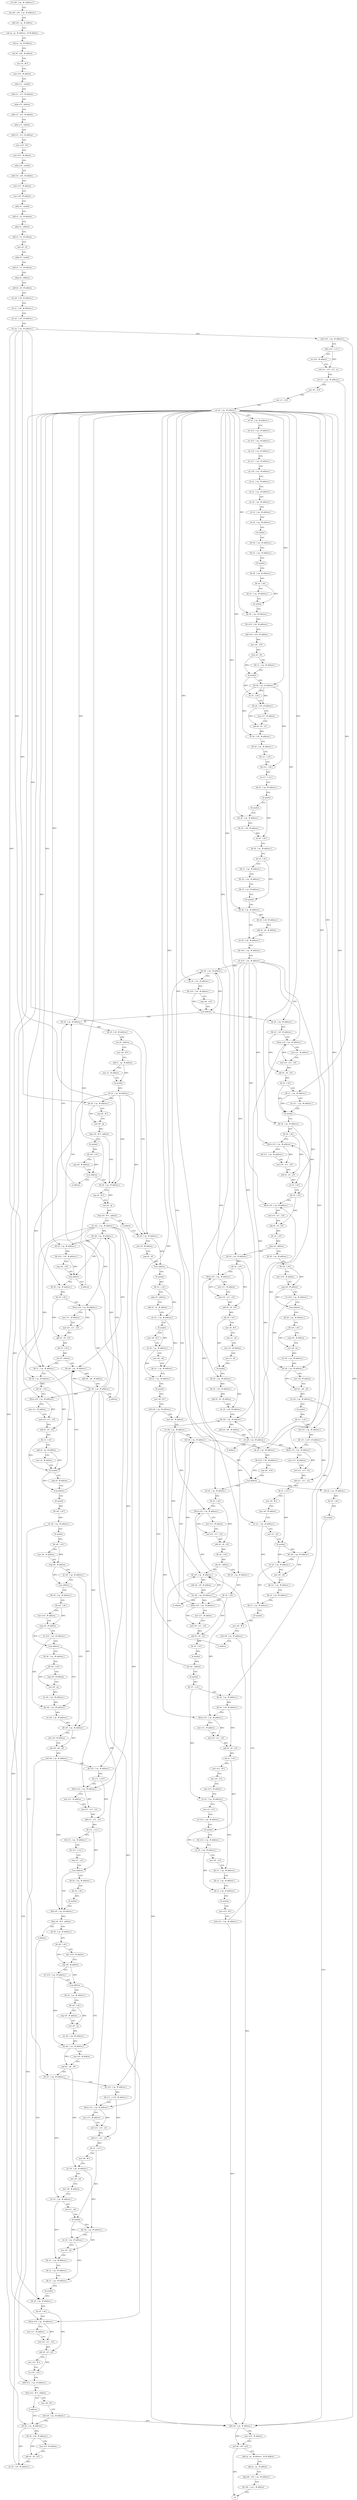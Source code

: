 digraph "func" {
"4201732" [label = "str x28 , [ sp , #- address ]!" ]
"4201736" [label = "stp x29 , x30 , [ sp , # address ]" ]
"4201740" [label = "add x29 , sp , # address" ]
"4201744" [label = "sub sp , sp , # address , lsl # address" ]
"4201748" [label = "sub sp , sp , # address" ]
"4201752" [label = "sub x8 , x29 , # address" ]
"4201756" [label = "mov x9 , # 0" ]
"4201760" [label = "mov w10 , # address" ]
"4201764" [label = "adrp x11 , symbol" ]
"4201768" [label = "add x11 , x11 , # address" ]
"4201772" [label = "adrp x12 , address" ]
"4201776" [label = "add x12 , x12 , # address" ]
"4201780" [label = "adrp x13 , address" ]
"4201784" [label = "add x13 , x13 , # address" ]
"4201788" [label = "mov w14 , # 0" ]
"4201792" [label = "mov w15 , # address" ]
"4201796" [label = "adrp x16 , symbol" ]
"4201800" [label = "add x16 , x16 , # address" ]
"4201804" [label = "mov w17 , # address" ]
"4201808" [label = "mov x18 , # address" ]
"4201812" [label = "adrp x2 , symbol" ]
"4201816" [label = "add x2 , x2 , # address" ]
"4201820" [label = "adrp x3 , address" ]
"4201824" [label = "add x3 , x3 , # address" ]
"4201828" [label = "mov x4 , x9" ]
"4201832" [label = "adrp x5 , symbol" ]
"4201836" [label = "add x5 , x5 , # address" ]
"4201840" [label = "adrp x6 , address" ]
"4201844" [label = "add x6 , x6 , # address" ]
"4201848" [label = "str w0 , [ x8 , # address ]" ]
"4201852" [label = "str x1 , [ x8 , # address ]" ]
"4201856" [label = "str xzr , [ x8 , # address ]" ]
"4201860" [label = "str xzr , [ sp , # address ]" ]
"4201864" [label = "strb w10 , [ sp , # address ]" ]
"4201868" [label = "ldrb w10 , [ x11 ]" ]
"4201872" [label = "tst w10 , # address" ]
"4201876" [label = "csel x11 , x12 , x13 , ne" ]
"4201880" [label = "str x11 , [ sp , # address ]" ]
"4201884" [label = "mov w0 , w14" ]
"4201888" [label = "mov w1 , w14" ]
"4201892" [label = "str x8 , [ sp , # address ]" ]
"4201896" [label = "str x9 , [ sp , # address ]" ]
"4201900" [label = "str w14 , [ sp , # address ]" ]
"4201904" [label = "str w15 , [ sp , # address ]" ]
"4201908" [label = "str x16 , [ sp , # address ]" ]
"4201912" [label = "str w17 , [ sp , # address ]" ]
"4201916" [label = "str x18 , [ sp , # address ]" ]
"4201920" [label = "str x2 , [ sp , # address ]" ]
"4201924" [label = "str x3 , [ sp , # address ]" ]
"4201928" [label = "str x4 , [ sp , # address ]" ]
"4201932" [label = "str x5 , [ sp , # address ]" ]
"4201936" [label = "str x6 , [ sp , # address ]" ]
"4201940" [label = "bl symbol" ]
"4201944" [label = "ldr w0 , [ sp , # address ]" ]
"4201948" [label = "ldr w1 , [ sp , # address ]" ]
"4201952" [label = "bl symbol" ]
"4201956" [label = "ldr x8 , [ sp , # address ]" ]
"4201960" [label = "ldr x0 , [ x8 ]" ]
"4201964" [label = "ldr w1 , [ sp , # address ]" ]
"4201968" [label = "bl symbol" ]
"4201972" [label = "ldr x8 , [ sp , # address ]" ]
"4201976" [label = "ldr w10 , [ x8 , # address ]" ]
"4201980" [label = "add w10 , w10 , # address" ]
"4201984" [label = "mov w9 , w10" ]
"4201988" [label = "sxtw x0 , w9" ]
"4201992" [label = "ldr x1 , [ sp , # address ]" ]
"4201996" [label = "bl symbol" ]
"4202000" [label = "ldr x8 , [ sp , # address ]" ]
"4202004" [label = "str x0 , [ x8 ]" ]
"4202008" [label = "ldr x9 , [ x8 , # address ]" ]
"4202012" [label = "mov x11 , # address" ]
"4202016" [label = "add x9 , x9 , x11" ]
"4202020" [label = "str x9 , [ x8 , # address ]" ]
"4202024" [label = "ldr x9 , [ sp , # address ]" ]
"4202028" [label = "ldr x11 , [ x9 ]" ]
"4202032" [label = "ldr x12 , [ x8 ]" ]
"4202036" [label = "str x11 , [ x12 ]" ]
"4202040" [label = "ldr x0 , [ sp , # address ]" ]
"4202044" [label = "bl symbol" ]
"4202048" [label = "bl symbol" ]
"4202052" [label = "ldr x8 , [ sp , # address ]" ]
"4202056" [label = "ldr x9 , [ x8 , # address ]" ]
"4202060" [label = "str x0 , [ x9 ]" ]
"4202064" [label = "ldr x9 , [ sp , # address ]" ]
"4202068" [label = "ldr x0 , [ x9 ]" ]
"4202072" [label = "ldr x1 , [ sp , # address ]" ]
"4202076" [label = "ldr w2 , [ sp , # address ]" ]
"4202080" [label = "ldr x3 , [ sp , # address ]" ]
"4202084" [label = "bl symbol" ]
"4202088" [label = "ldr x8 , [ sp , # address ]" ]
"4202092" [label = "ldr x9 , [ x8 , # address ]" ]
"4202096" [label = "add x9 , x9 , # address" ]
"4202100" [label = "str x9 , [ x8 , # address ]" ]
"4202104" [label = "ldr w10 , [ sp , # address ]" ]
"4202108" [label = "str w10 , [ sp , # address ]" ]
"4202112" [label = "ldr w8 , [ sp , # address ]" ]
"4202460" [label = "ldr x8 , [ sp , # address ]" ]
"4202464" [label = "ldr x9 , [ x8 , # address ]" ]
"4202468" [label = "cbz x9 , address" ]
"4203064" [label = "ldr x8 , [ sp , # address ]" ]
"4202472" [label = "mov w0 , # 0" ]
"4202132" [label = "ldr x8 , [ sp , # address ]" ]
"4202136" [label = "ldr x9 , [ x8 , # address ]" ]
"4202140" [label = "ldrsw x10 , [ sp , # address ]" ]
"4202144" [label = "mov x11 , # address" ]
"4202148" [label = "mul x10 , x11 , x10" ]
"4202152" [label = "add x9 , x9 , x10" ]
"4202156" [label = "ldr x0 , [ x9 ]" ]
"4202160" [label = "ldr x1 , [ sp , # address ]" ]
"4202164" [label = "str x11 , [ sp , # address ]" ]
"4202168" [label = "bl symbol" ]
"4202172" [label = "ldr x8 , [ sp , # address ]" ]
"4202176" [label = "ldr x9 , [ x8 ]" ]
"4202180" [label = "ldrsw x10 , [ sp , # address ]" ]
"4202184" [label = "ldr x11 , [ sp , # address ]" ]
"4202188" [label = "mul x10 , x11 , x10" ]
"4202192" [label = "add x9 , x9 , x10" ]
"4202196" [label = "str x0 , [ x9 ]" ]
"4202200" [label = "ldr x9 , [ x8 ]" ]
"4202204" [label = "ldrsw x10 , [ sp , # address ]" ]
"4202208" [label = "mul x10 , x11 , x10" ]
"4202212" [label = "add x9 , x9 , x10" ]
"4202216" [label = "ldr x9 , [ x9 ]" ]
"4202220" [label = "cbnz x9 , address" ]
"4202380" [label = "ldr x8 , [ sp , # address ]" ]
"4202224" [label = "ldr x8 , [ sp , # address ]" ]
"4203068" [label = "mov x9 , # address" ]
"4203072" [label = "cmp x8 , x9" ]
"4203076" [label = "b.ne address" ]
"4203136" [label = "mov w8 , # address" ]
"4203080" [label = "bl symbol" ]
"4202476" [label = "add x1 , sp , # address" ]
"4202480" [label = "mov x2 , # address" ]
"4202484" [label = "bl symbol" ]
"4202488" [label = "str x0 , [ sp , # address ]" ]
"4202492" [label = "ldr x8 , [ sp , # address ]" ]
"4202496" [label = "cmp x8 , # 0" ]
"4202500" [label = "cset w9 , ge" ]
"4202504" [label = "tbnz w9 , # 0 , address" ]
"4202528" [label = "ldr x8 , [ sp , # address ]" ]
"4202508" [label = "bl symbol" ]
"4202384" [label = "ldr x9 , [ x8 ]" ]
"4202388" [label = "ldrsw x10 , [ sp , # address ]" ]
"4202392" [label = "mov x11 , # address" ]
"4202396" [label = "mul x10 , x11 , x10" ]
"4202400" [label = "add x9 , x9 , x10" ]
"4202404" [label = "ldr x0 , [ x9 ]" ]
"4202408" [label = "mov x9 , # 0" ]
"4202412" [label = "mov x1 , x9" ]
"4202416" [label = "mov w2 , # address" ]
"4202420" [label = "mov x3 , x9" ]
"4202424" [label = "bl symbol" ]
"4202428" [label = "ldr x8 , [ sp , # address ]" ]
"4202432" [label = "ldr x9 , [ x8 , # address ]" ]
"4202436" [label = "add x9 , x9 , # address" ]
"4202440" [label = "str x9 , [ x8 , # address ]" ]
"4202444" [label = "ldr w8 , [ sp , # address ]" ]
"4202228" [label = "ldr w9 , [ x8 ]" ]
"4202232" [label = "mov w10 , # address" ]
"4202236" [label = "cmp w9 , # address" ]
"4202240" [label = "str w10 , [ sp , # address ]" ]
"4202244" [label = "b.eq address" ]
"4202268" [label = "ldr w8 , [ sp , # address ]" ]
"4202248" [label = "ldr x8 , [ sp , # address ]" ]
"4203140" [label = "str w8 , [ sp , # address ]" ]
"4203144" [label = "ldr w8 , [ sp , # address ]" ]
"4203084" [label = "ldr w1 , [ x0 ]" ]
"4203088" [label = "adrp x0 , address" ]
"4203092" [label = "add x0 , x0 , # address" ]
"4203096" [label = "str w1 , [ sp , # address ]" ]
"4203100" [label = "bl symbol" ]
"4203104" [label = "mov w8 , # 0" ]
"4203108" [label = "str x0 , [ sp , # address ]" ]
"4203112" [label = "mov w0 , w8" ]
"4203116" [label = "ldr w1 , [ sp , # address ]" ]
"4203120" [label = "ldr x2 , [ sp , # address ]" ]
"4203124" [label = "bl symbol" ]
"4203128" [label = "mov w8 , # 0" ]
"4203132" [label = "strb w8 , [ sp , # address ]" ]
"4202532" [label = "cmp x8 , # 0" ]
"4202536" [label = "cset w9 , gt" ]
"4202540" [label = "tbnz w9 , # 0 , address" ]
"4202548" [label = "str wzr , [ sp , # address ]" ]
"4202544" [label = "b address" ]
"4202512" [label = "ldr w8 , [ x0 ]" ]
"4202516" [label = "cmp w8 , # address" ]
"4202520" [label = "b.ne address" ]
"4202524" [label = "b address" ]
"4202116" [label = "ldr x9 , [ sp , # address ]" ]
"4202120" [label = "ldr w10 , [ x9 , # address ]" ]
"4202124" [label = "cmp w8 , w10" ]
"4202128" [label = "b.gt address" ]
"4202272" [label = "mov w9 , # address" ]
"4202276" [label = "and w0 , w8 , w9" ]
"4202280" [label = "str w0 , [ sp , # address ]" ]
"4202284" [label = "bl symbol" ]
"4202288" [label = "ldr w1 , [ x0 ]" ]
"4202292" [label = "ldr x10 , [ sp , # address ]" ]
"4202296" [label = "ldr x11 , [ x10 , # address ]" ]
"4202300" [label = "ldrsw x12 , [ sp , # address ]" ]
"4202304" [label = "mov x13 , # address" ]
"4202308" [label = "mul x12 , x13 , x12" ]
"4202312" [label = "add x11 , x11 , x12" ]
"4202316" [label = "ldr x2 , [ x11 ]" ]
"4202320" [label = "mov w0 , # 0" ]
"4202324" [label = "mov w8 , # address" ]
"4202328" [label = "str w1 , [ sp , # address ]" ]
"4202332" [label = "mov w1 , w8" ]
"4202336" [label = "bl symbol" ]
"4202340" [label = "ldr w8 , [ sp , # address ]" ]
"4202344" [label = "str x0 , [ sp , # address ]" ]
"4202348" [label = "mov w0 , w8" ]
"4202352" [label = "ldr w1 , [ sp , # address ]" ]
"4202356" [label = "ldr x2 , [ sp , # address ]" ]
"4202360" [label = "ldr x3 , [ sp , # address ]" ]
"4202364" [label = "bl symbol" ]
"4202368" [label = "mov w8 , # 0" ]
"4202372" [label = "strb w8 , [ sp , # address ]" ]
"4202376" [label = "b address" ]
"4202252" [label = "ldr w9 , [ x8 ]" ]
"4202256" [label = "cmp w9 , # address" ]
"4202260" [label = "cset w9 , eq" ]
"4202264" [label = "str w9 , [ sp , # address ]" ]
"4203348" [label = "ldr x8 , [ sp , # address ]" ]
"4203352" [label = "ldr x0 , [ x8 ]" ]
"4203356" [label = "bl symbol" ]
"4203360" [label = "ldrb w9 , [ sp , # address ]" ]
"4203364" [label = "mov w10 , # address" ]
"4203368" [label = "and w0 , w9 , w10" ]
"4203372" [label = "add sp , sp , # address , lsl # address" ]
"4203376" [label = "add sp , sp , # address" ]
"4203380" [label = "ldp x29 , x30 , [ sp , # address ]" ]
"4203384" [label = "ldr x28 , [ sp ] , # address" ]
"4203388" [label = "ret" ]
"4203164" [label = "ldr x8 , [ sp , # address ]" ]
"4203168" [label = "ldr x9 , [ x8 ]" ]
"4203172" [label = "ldrsw x10 , [ sp , # address ]" ]
"4203176" [label = "mov x11 , # address" ]
"4203180" [label = "mul x10 , x11 , x10" ]
"4203184" [label = "add x9 , x9 , x10" ]
"4203188" [label = "ldr x9 , [ x9 ]" ]
"4203192" [label = "cbz x9 , address" ]
"4203332" [label = "ldr w8 , [ sp , # address ]" ]
"4203196" [label = "ldr x8 , [ sp , # address ]" ]
"4202552" [label = "ldr w8 , [ sp , # address ]" ]
"4202448" [label = "add w8 , w8 , # address" ]
"4202452" [label = "str w8 , [ sp , # address ]" ]
"4202456" [label = "b address" ]
"4203336" [label = "add w8 , w8 , # address" ]
"4203340" [label = "str w8 , [ sp , # address ]" ]
"4203344" [label = "b address" ]
"4203200" [label = "ldr x9 , [ x8 ]" ]
"4203204" [label = "ldrsw x10 , [ sp , # address ]" ]
"4203208" [label = "mov x11 , # address" ]
"4203212" [label = "mul x10 , x11 , x10" ]
"4203216" [label = "add x9 , x9 , x10" ]
"4203220" [label = "ldr x0 , [ x9 ]" ]
"4203224" [label = "bl symbol" ]
"4203228" [label = "cbz w0 , address" ]
"4203232" [label = "bl symbol" ]
"4203060" [label = "b address" ]
"4202572" [label = "ldr x8 , [ sp , # address ]" ]
"4202576" [label = "ldr x9 , [ x8 ]" ]
"4202580" [label = "ldrsw x10 , [ sp , # address ]" ]
"4202584" [label = "mov x11 , # address" ]
"4202588" [label = "mul x10 , x11 , x10" ]
"4202592" [label = "add x9 , x9 , x10" ]
"4202596" [label = "ldr x9 , [ x9 ]" ]
"4202600" [label = "cbz x9 , address" ]
"4203044" [label = "ldr w8 , [ sp , # address ]" ]
"4202604" [label = "ldr x1 , [ sp , # address ]" ]
"4203148" [label = "ldr x9 , [ sp , # address ]" ]
"4203152" [label = "ldr w10 , [ x9 , # address ]" ]
"4203156" [label = "cmp w8 , w10" ]
"4203160" [label = "b.gt address" ]
"4203236" [label = "ldr w1 , [ x0 ]" ]
"4203240" [label = "ldr x8 , [ sp , # address ]" ]
"4203244" [label = "ldr x9 , [ x8 , # address ]" ]
"4203248" [label = "ldrsw x10 , [ sp , # address ]" ]
"4203252" [label = "mov x11 , # address" ]
"4203256" [label = "mul x10 , x11 , x10" ]
"4203260" [label = "add x9 , x9 , x10" ]
"4203264" [label = "ldr x2 , [ x9 ]" ]
"4203268" [label = "mov w12 , # 0" ]
"4203272" [label = "mov w0 , w12" ]
"4203276" [label = "mov w13 , # address" ]
"4203280" [label = "str w1 , [ sp , # address ]" ]
"4203284" [label = "mov w1 , w13" ]
"4203288" [label = "str w12 , [ sp , # address ]" ]
"4203292" [label = "bl symbol" ]
"4203296" [label = "ldr w12 , [ sp , # address ]" ]
"4203300" [label = "str x0 , [ sp , # address ]" ]
"4203304" [label = "mov w0 , w12" ]
"4203308" [label = "ldr w1 , [ sp , # address ]" ]
"4203312" [label = "ldr x2 , [ sp , # address ]" ]
"4203316" [label = "ldr x3 , [ sp , # address ]" ]
"4203320" [label = "bl symbol" ]
"4203324" [label = "mov w12 , # 0" ]
"4203328" [label = "strb w12 , [ sp , # address ]" ]
"4203048" [label = "add w8 , w8 , # address" ]
"4203052" [label = "str w8 , [ sp , # address ]" ]
"4203056" [label = "b address" ]
"4202608" [label = "ldr x8 , [ sp , # address ]" ]
"4202612" [label = "ldr x9 , [ x8 ]" ]
"4202616" [label = "ldrsw x10 , [ sp , # address ]" ]
"4202620" [label = "mov x11 , # address" ]
"4202624" [label = "mul x10 , x11 , x10" ]
"4202628" [label = "add x9 , x9 , x10" ]
"4202632" [label = "ldr x3 , [ x9 ]" ]
"4202636" [label = "add x0 , sp , # address" ]
"4202640" [label = "mov x2 , # address" ]
"4202644" [label = "bl symbol" ]
"4202648" [label = "cmp x0 , # address" ]
"4202652" [label = "b.eq address" ]
"4202656" [label = "bl symbol" ]
"4202556" [label = "ldr x9 , [ sp , # address ]" ]
"4202560" [label = "ldr w10 , [ x9 , # address ]" ]
"4202564" [label = "cmp w8 , w10" ]
"4202568" [label = "b.gt address" ]
"4202660" [label = "ldr w8 , [ x0 ]" ]
"4202664" [label = "str w8 , [ sp , # address ]" ]
"4202668" [label = "bl symbol" ]
"4202672" [label = "ldr w8 , [ x0 ]" ]
"4202676" [label = "mov w9 , # address" ]
"4202680" [label = "cmp w8 , # address" ]
"4202684" [label = "str w9 , [ sp , # address ]" ]
"4202688" [label = "b.ne address" ]
"4202744" [label = "ldr w8 , [ sp , # address ]" ]
"4202692" [label = "ldr x8 , [ sp , # address ]" ]
"4202748" [label = "mov w9 , # address" ]
"4202752" [label = "and w8 , w8 , w9" ]
"4202756" [label = "strb w8 , [ sp , # address ]" ]
"4202760" [label = "ldr x10 , [ sp , # address ]" ]
"4202764" [label = "ldr x11 , [ x10 ]" ]
"4202768" [label = "ldrsw x12 , [ sp , # address ]" ]
"4202772" [label = "mov x13 , # address" ]
"4202776" [label = "mul x12 , x13 , x12" ]
"4202780" [label = "add x11 , x11 , x12" ]
"4202784" [label = "ldr x11 , [ x11 ]" ]
"4202788" [label = "ldr x12 , [ sp , # address ]" ]
"4202792" [label = "ldr x13 , [ x12 ]" ]
"4202796" [label = "cmp x11 , x13" ]
"4202800" [label = "b.ne address" ]
"4202816" [label = "ldrb w8 , [ sp , # address ]" ]
"4202804" [label = "ldr x8 , [ sp , # address ]" ]
"4202696" [label = "ldr w9 , [ x8 ]" ]
"4202700" [label = "mov w10 , # address" ]
"4202704" [label = "cmp w9 , # address" ]
"4202708" [label = "str w10 , [ sp , # address ]" ]
"4202712" [label = "b.eq address" ]
"4202736" [label = "ldr w8 , [ sp , # address ]" ]
"4202716" [label = "ldr x8 , [ sp , # address ]" ]
"4202820" [label = "tbnz w8 , # 0 , address" ]
"4202828" [label = "ldr x8 , [ sp , # address ]" ]
"4202824" [label = "b address" ]
"4202808" [label = "ldr x0 , [ x8 ]" ]
"4202812" [label = "bl symbol" ]
"4202740" [label = "str w8 , [ sp , # address ]" ]
"4202720" [label = "ldr w9 , [ x8 ]" ]
"4202724" [label = "cmp w9 , # address" ]
"4202728" [label = "cset w9 , eq" ]
"4202732" [label = "str w9 , [ sp , # address ]" ]
"4202832" [label = "ldr w9 , [ x8 ]" ]
"4202836" [label = "mov w10 , # address" ]
"4202840" [label = "cmp w9 , # address" ]
"4202844" [label = "str w10 , [ sp , # address ]" ]
"4202848" [label = "b.eq address" ]
"4202872" [label = "ldr w8 , [ sp , # address ]" ]
"4202852" [label = "ldr x8 , [ sp , # address ]" ]
"4202972" [label = "ldr x8 , [ sp , # address ]" ]
"4202876" [label = "mov w9 , # address" ]
"4202880" [label = "and w0 , w8 , w9" ]
"4202884" [label = "ldr w1 , [ sp , # address ]" ]
"4202888" [label = "ldr x10 , [ sp , # address ]" ]
"4202892" [label = "ldr x11 , [ x10 , # address ]" ]
"4202896" [label = "ldrsw x12 , [ sp , # address ]" ]
"4202900" [label = "mov x13 , # address" ]
"4202904" [label = "mul x12 , x13 , x12" ]
"4202908" [label = "add x11 , x11 , x12" ]
"4202912" [label = "ldr x2 , [ x11 ]" ]
"4202916" [label = "mov w8 , # 0" ]
"4202920" [label = "str w0 , [ sp , # address ]" ]
"4202924" [label = "mov w0 , w8" ]
"4202928" [label = "mov w8 , # address" ]
"4202932" [label = "str w1 , [ sp , # address ]" ]
"4202936" [label = "mov w1 , w8" ]
"4202940" [label = "bl symbol" ]
"4202944" [label = "ldr w8 , [ sp , # address ]" ]
"4202948" [label = "str x0 , [ sp , # address ]" ]
"4202952" [label = "mov w0 , w8" ]
"4202956" [label = "ldr w1 , [ sp , # address ]" ]
"4202960" [label = "ldr x2 , [ sp , # address ]" ]
"4202964" [label = "ldr x3 , [ sp , # address ]" ]
"4202968" [label = "bl symbol" ]
"4202856" [label = "ldr w9 , [ x8 ]" ]
"4202860" [label = "cmp w9 , # address" ]
"4202864" [label = "cset w9 , eq" ]
"4202868" [label = "str w9 , [ sp , # address ]" ]
"4202976" [label = "ldr x9 , [ x8 ]" ]
"4202980" [label = "ldrsw x10 , [ sp , # address ]" ]
"4202984" [label = "mov x11 , # address" ]
"4202988" [label = "mul x10 , x11 , x10" ]
"4202992" [label = "add x9 , x9 , x10" ]
"4202996" [label = "mov x10 , # 0" ]
"4203000" [label = "str x10 , [ x9 ]" ]
"4203004" [label = "ldrb w12 , [ sp , # address ]" ]
"4203008" [label = "tbnz w12 , # 0 , address" ]
"4203016" [label = "mov w8 , # 0" ]
"4203012" [label = "b address" ]
"4203020" [label = "strb w8 , [ sp , # address ]" ]
"4203024" [label = "ldr x8 , [ sp , # address ]" ]
"4203028" [label = "ldr x9 , [ x8 , # address ]" ]
"4203032" [label = "mov x10 , # address" ]
"4203036" [label = "add x9 , x9 , x10" ]
"4203040" [label = "str x9 , [ x8 , # address ]" ]
"4201732" -> "4201736" [ label = "CFG" ]
"4201736" -> "4201740" [ label = "CFG" ]
"4201740" -> "4201744" [ label = "CFG" ]
"4201744" -> "4201748" [ label = "CFG" ]
"4201748" -> "4201752" [ label = "CFG" ]
"4201752" -> "4201756" [ label = "CFG" ]
"4201756" -> "4201760" [ label = "CFG" ]
"4201760" -> "4201764" [ label = "CFG" ]
"4201764" -> "4201768" [ label = "CFG" ]
"4201768" -> "4201772" [ label = "CFG" ]
"4201772" -> "4201776" [ label = "CFG" ]
"4201776" -> "4201780" [ label = "CFG" ]
"4201780" -> "4201784" [ label = "CFG" ]
"4201784" -> "4201788" [ label = "CFG" ]
"4201788" -> "4201792" [ label = "CFG" ]
"4201792" -> "4201796" [ label = "CFG" ]
"4201796" -> "4201800" [ label = "CFG" ]
"4201800" -> "4201804" [ label = "CFG" ]
"4201804" -> "4201808" [ label = "CFG" ]
"4201808" -> "4201812" [ label = "CFG" ]
"4201812" -> "4201816" [ label = "CFG" ]
"4201816" -> "4201820" [ label = "CFG" ]
"4201820" -> "4201824" [ label = "CFG" ]
"4201824" -> "4201828" [ label = "CFG" ]
"4201828" -> "4201832" [ label = "CFG" ]
"4201832" -> "4201836" [ label = "CFG" ]
"4201836" -> "4201840" [ label = "CFG" ]
"4201840" -> "4201844" [ label = "CFG" ]
"4201844" -> "4201848" [ label = "CFG" ]
"4201848" -> "4201852" [ label = "CFG" ]
"4201852" -> "4201856" [ label = "CFG" ]
"4201856" -> "4201860" [ label = "CFG" ]
"4201860" -> "4201864" [ label = "CFG" ]
"4201860" -> "4203064" [ label = "DFG" ]
"4201860" -> "4202492" [ label = "DFG" ]
"4201860" -> "4202528" [ label = "DFG" ]
"4201860" -> "4202604" [ label = "DFG" ]
"4201864" -> "4201868" [ label = "CFG" ]
"4201864" -> "4203360" [ label = "DFG" ]
"4201868" -> "4201872" [ label = "CFG" ]
"4201868" -> "4201876" [ label = "DFG" ]
"4201872" -> "4201876" [ label = "CFG" ]
"4201876" -> "4201880" [ label = "DFG" ]
"4201880" -> "4201884" [ label = "CFG" ]
"4201880" -> "4202160" [ label = "DFG" ]
"4201884" -> "4201888" [ label = "CFG" ]
"4201888" -> "4201892" [ label = "CFG" ]
"4201892" -> "4201896" [ label = "CFG" ]
"4201892" -> "4201972" [ label = "DFG" ]
"4201892" -> "4202000" [ label = "DFG" ]
"4201892" -> "4202052" [ label = "DFG" ]
"4201892" -> "4202088" [ label = "DFG" ]
"4201892" -> "4202116" [ label = "DFG" ]
"4201892" -> "4202460" [ label = "DFG" ]
"4201892" -> "4202132" [ label = "DFG" ]
"4201892" -> "4202172" [ label = "DFG" ]
"4201892" -> "4202380" [ label = "DFG" ]
"4201892" -> "4202428" [ label = "DFG" ]
"4201892" -> "4202292" [ label = "DFG" ]
"4201892" -> "4203148" [ label = "DFG" ]
"4201892" -> "4203348" [ label = "DFG" ]
"4201892" -> "4203164" [ label = "DFG" ]
"4201892" -> "4203196" [ label = "DFG" ]
"4201892" -> "4203240" [ label = "DFG" ]
"4201892" -> "4202556" [ label = "DFG" ]
"4201892" -> "4202572" [ label = "DFG" ]
"4201892" -> "4202608" [ label = "DFG" ]
"4201892" -> "4202760" [ label = "DFG" ]
"4201892" -> "4202888" [ label = "DFG" ]
"4201892" -> "4202972" [ label = "DFG" ]
"4201892" -> "4203024" [ label = "DFG" ]
"4201896" -> "4201900" [ label = "CFG" ]
"4201900" -> "4201904" [ label = "CFG" ]
"4201904" -> "4201908" [ label = "CFG" ]
"4201908" -> "4201912" [ label = "CFG" ]
"4201912" -> "4201916" [ label = "CFG" ]
"4201916" -> "4201920" [ label = "CFG" ]
"4201920" -> "4201924" [ label = "CFG" ]
"4201924" -> "4201928" [ label = "CFG" ]
"4201928" -> "4201932" [ label = "CFG" ]
"4201932" -> "4201936" [ label = "CFG" ]
"4201936" -> "4201940" [ label = "CFG" ]
"4201940" -> "4201944" [ label = "CFG" ]
"4201944" -> "4201948" [ label = "CFG" ]
"4201948" -> "4201952" [ label = "CFG" ]
"4201952" -> "4201956" [ label = "CFG" ]
"4201956" -> "4201960" [ label = "CFG" ]
"4201960" -> "4201964" [ label = "CFG" ]
"4201960" -> "4201968" [ label = "DFG" ]
"4201964" -> "4201968" [ label = "CFG" ]
"4201968" -> "4201972" [ label = "CFG" ]
"4201972" -> "4201976" [ label = "DFG" ]
"4201976" -> "4201980" [ label = "DFG" ]
"4201980" -> "4201984" [ label = "DFG" ]
"4201984" -> "4201988" [ label = "DFG" ]
"4201988" -> "4201992" [ label = "CFG" ]
"4201988" -> "4201996" [ label = "DFG" ]
"4201992" -> "4201996" [ label = "CFG" ]
"4201996" -> "4202000" [ label = "CFG" ]
"4201996" -> "4202004" [ label = "DFG" ]
"4202000" -> "4202004" [ label = "DFG" ]
"4202000" -> "4202008" [ label = "DFG" ]
"4202000" -> "4202020" [ label = "DFG" ]
"4202000" -> "4202032" [ label = "DFG" ]
"4202004" -> "4202008" [ label = "CFG" ]
"4202008" -> "4202012" [ label = "CFG" ]
"4202008" -> "4202016" [ label = "DFG" ]
"4202012" -> "4202016" [ label = "CFG" ]
"4202016" -> "4202020" [ label = "DFG" ]
"4202020" -> "4202024" [ label = "CFG" ]
"4202024" -> "4202028" [ label = "CFG" ]
"4202028" -> "4202032" [ label = "CFG" ]
"4202032" -> "4202036" [ label = "DFG" ]
"4202036" -> "4202040" [ label = "CFG" ]
"4202040" -> "4202044" [ label = "CFG" ]
"4202044" -> "4202048" [ label = "CFG" ]
"4202044" -> "4202060" [ label = "DFG" ]
"4202048" -> "4202052" [ label = "CFG" ]
"4202052" -> "4202056" [ label = "DFG" ]
"4202056" -> "4202060" [ label = "DFG" ]
"4202060" -> "4202064" [ label = "CFG" ]
"4202064" -> "4202068" [ label = "CFG" ]
"4202068" -> "4202072" [ label = "CFG" ]
"4202068" -> "4202084" [ label = "DFG" ]
"4202072" -> "4202076" [ label = "CFG" ]
"4202076" -> "4202080" [ label = "CFG" ]
"4202080" -> "4202084" [ label = "CFG" ]
"4202084" -> "4202088" [ label = "CFG" ]
"4202088" -> "4202092" [ label = "DFG" ]
"4202088" -> "4202100" [ label = "DFG" ]
"4202092" -> "4202096" [ label = "DFG" ]
"4202096" -> "4202100" [ label = "DFG" ]
"4202100" -> "4202104" [ label = "CFG" ]
"4202104" -> "4202108" [ label = "CFG" ]
"4202108" -> "4202112" [ label = "DFG" ]
"4202108" -> "4202140" [ label = "DFG" ]
"4202108" -> "4202180" [ label = "DFG" ]
"4202108" -> "4202204" [ label = "DFG" ]
"4202108" -> "4202388" [ label = "DFG" ]
"4202108" -> "4202444" [ label = "DFG" ]
"4202108" -> "4202300" [ label = "DFG" ]
"4202112" -> "4202116" [ label = "CFG" ]
"4202112" -> "4202128" [ label = "DFG" ]
"4202460" -> "4202464" [ label = "DFG" ]
"4202464" -> "4202468" [ label = "DFG" ]
"4202468" -> "4203064" [ label = "CFG" ]
"4202468" -> "4202472" [ label = "CFG" ]
"4203064" -> "4203068" [ label = "CFG" ]
"4203064" -> "4203076" [ label = "DFG" ]
"4202472" -> "4202476" [ label = "CFG" ]
"4202132" -> "4202136" [ label = "DFG" ]
"4202136" -> "4202140" [ label = "CFG" ]
"4202136" -> "4202152" [ label = "DFG" ]
"4202140" -> "4202144" [ label = "CFG" ]
"4202140" -> "4202148" [ label = "DFG" ]
"4202144" -> "4202148" [ label = "CFG" ]
"4202148" -> "4202152" [ label = "DFG" ]
"4202152" -> "4202156" [ label = "DFG" ]
"4202156" -> "4202160" [ label = "CFG" ]
"4202156" -> "4202168" [ label = "DFG" ]
"4202160" -> "4202164" [ label = "CFG" ]
"4202160" -> "4202168" [ label = "DFG" ]
"4202164" -> "4202168" [ label = "CFG" ]
"4202168" -> "4202172" [ label = "CFG" ]
"4202168" -> "4202196" [ label = "DFG" ]
"4202172" -> "4202176" [ label = "DFG" ]
"4202172" -> "4202200" [ label = "DFG" ]
"4202176" -> "4202180" [ label = "CFG" ]
"4202176" -> "4202192" [ label = "DFG" ]
"4202180" -> "4202184" [ label = "CFG" ]
"4202180" -> "4202188" [ label = "DFG" ]
"4202184" -> "4202188" [ label = "CFG" ]
"4202188" -> "4202192" [ label = "DFG" ]
"4202192" -> "4202196" [ label = "DFG" ]
"4202196" -> "4202200" [ label = "CFG" ]
"4202200" -> "4202204" [ label = "CFG" ]
"4202200" -> "4202212" [ label = "DFG" ]
"4202204" -> "4202208" [ label = "DFG" ]
"4202208" -> "4202212" [ label = "DFG" ]
"4202212" -> "4202216" [ label = "DFG" ]
"4202216" -> "4202220" [ label = "DFG" ]
"4202220" -> "4202380" [ label = "CFG" ]
"4202220" -> "4202224" [ label = "CFG" ]
"4202380" -> "4202384" [ label = "DFG" ]
"4202224" -> "4202228" [ label = "CFG" ]
"4203068" -> "4203072" [ label = "CFG" ]
"4203072" -> "4203076" [ label = "CFG" ]
"4203076" -> "4203136" [ label = "CFG" ]
"4203076" -> "4203080" [ label = "CFG" ]
"4203136" -> "4203140" [ label = "CFG" ]
"4203080" -> "4203084" [ label = "DFG" ]
"4202476" -> "4202480" [ label = "CFG" ]
"4202476" -> "4202484" [ label = "DFG" ]
"4202480" -> "4202484" [ label = "CFG" ]
"4202484" -> "4202488" [ label = "DFG" ]
"4202488" -> "4202492" [ label = "DFG" ]
"4202488" -> "4203064" [ label = "DFG" ]
"4202488" -> "4202528" [ label = "DFG" ]
"4202488" -> "4202604" [ label = "DFG" ]
"4202492" -> "4202496" [ label = "CFG" ]
"4202492" -> "4202500" [ label = "DFG" ]
"4202496" -> "4202500" [ label = "CFG" ]
"4202500" -> "4202504" [ label = "DFG" ]
"4202504" -> "4202528" [ label = "CFG" ]
"4202504" -> "4202508" [ label = "CFG" ]
"4202528" -> "4202532" [ label = "CFG" ]
"4202528" -> "4202536" [ label = "DFG" ]
"4202508" -> "4202512" [ label = "DFG" ]
"4202384" -> "4202388" [ label = "CFG" ]
"4202384" -> "4202400" [ label = "DFG" ]
"4202388" -> "4202392" [ label = "CFG" ]
"4202388" -> "4202396" [ label = "DFG" ]
"4202392" -> "4202396" [ label = "CFG" ]
"4202396" -> "4202400" [ label = "DFG" ]
"4202400" -> "4202404" [ label = "DFG" ]
"4202404" -> "4202408" [ label = "CFG" ]
"4202404" -> "4202424" [ label = "DFG" ]
"4202408" -> "4202412" [ label = "CFG" ]
"4202412" -> "4202416" [ label = "CFG" ]
"4202416" -> "4202420" [ label = "CFG" ]
"4202420" -> "4202424" [ label = "CFG" ]
"4202424" -> "4202428" [ label = "CFG" ]
"4202428" -> "4202432" [ label = "DFG" ]
"4202428" -> "4202440" [ label = "DFG" ]
"4202432" -> "4202436" [ label = "DFG" ]
"4202436" -> "4202440" [ label = "DFG" ]
"4202440" -> "4202444" [ label = "CFG" ]
"4202444" -> "4202448" [ label = "DFG" ]
"4202228" -> "4202232" [ label = "CFG" ]
"4202228" -> "4202236" [ label = "DFG" ]
"4202232" -> "4202236" [ label = "CFG" ]
"4202236" -> "4202240" [ label = "CFG" ]
"4202236" -> "4202244" [ label = "DFG" ]
"4202240" -> "4202244" [ label = "CFG" ]
"4202240" -> "4202268" [ label = "DFG" ]
"4202244" -> "4202268" [ label = "CFG" ]
"4202244" -> "4202248" [ label = "CFG" ]
"4202268" -> "4202272" [ label = "CFG" ]
"4202268" -> "4202276" [ label = "DFG" ]
"4202248" -> "4202252" [ label = "CFG" ]
"4203140" -> "4203144" [ label = "DFG" ]
"4203140" -> "4203172" [ label = "DFG" ]
"4203140" -> "4203332" [ label = "DFG" ]
"4203140" -> "4203204" [ label = "DFG" ]
"4203140" -> "4203248" [ label = "DFG" ]
"4203144" -> "4203148" [ label = "CFG" ]
"4203144" -> "4203160" [ label = "DFG" ]
"4203084" -> "4203088" [ label = "CFG" ]
"4203084" -> "4203096" [ label = "DFG" ]
"4203088" -> "4203092" [ label = "CFG" ]
"4203092" -> "4203096" [ label = "CFG" ]
"4203096" -> "4203100" [ label = "CFG" ]
"4203096" -> "4203116" [ label = "DFG" ]
"4203100" -> "4203104" [ label = "CFG" ]
"4203100" -> "4203108" [ label = "DFG" ]
"4203104" -> "4203108" [ label = "CFG" ]
"4203108" -> "4203112" [ label = "CFG" ]
"4203108" -> "4203120" [ label = "DFG" ]
"4203112" -> "4203116" [ label = "CFG" ]
"4203116" -> "4203120" [ label = "CFG" ]
"4203120" -> "4203124" [ label = "CFG" ]
"4203124" -> "4203128" [ label = "CFG" ]
"4203128" -> "4203132" [ label = "CFG" ]
"4203132" -> "4203136" [ label = "CFG" ]
"4203132" -> "4203360" [ label = "DFG" ]
"4202532" -> "4202536" [ label = "CFG" ]
"4202536" -> "4202540" [ label = "DFG" ]
"4202540" -> "4202548" [ label = "CFG" ]
"4202540" -> "4202544" [ label = "CFG" ]
"4202548" -> "4202552" [ label = "DFG" ]
"4202548" -> "4202580" [ label = "DFG" ]
"4202548" -> "4203044" [ label = "DFG" ]
"4202548" -> "4202616" [ label = "DFG" ]
"4202548" -> "4202768" [ label = "DFG" ]
"4202548" -> "4202896" [ label = "DFG" ]
"4202548" -> "4202980" [ label = "DFG" ]
"4202544" -> "4203064" [ label = "CFG" ]
"4202512" -> "4202516" [ label = "CFG" ]
"4202512" -> "4202520" [ label = "DFG" ]
"4202516" -> "4202520" [ label = "CFG" ]
"4202520" -> "4202528" [ label = "CFG" ]
"4202520" -> "4202524" [ label = "CFG" ]
"4202524" -> "4202460" [ label = "CFG" ]
"4202116" -> "4202120" [ label = "DFG" ]
"4202120" -> "4202124" [ label = "CFG" ]
"4202120" -> "4202128" [ label = "DFG" ]
"4202124" -> "4202128" [ label = "CFG" ]
"4202128" -> "4202460" [ label = "CFG" ]
"4202128" -> "4202132" [ label = "CFG" ]
"4202272" -> "4202276" [ label = "CFG" ]
"4202276" -> "4202280" [ label = "DFG" ]
"4202280" -> "4202284" [ label = "CFG" ]
"4202280" -> "4202340" [ label = "DFG" ]
"4202284" -> "4202288" [ label = "DFG" ]
"4202288" -> "4202292" [ label = "CFG" ]
"4202288" -> "4202328" [ label = "DFG" ]
"4202292" -> "4202296" [ label = "DFG" ]
"4202296" -> "4202300" [ label = "CFG" ]
"4202296" -> "4202312" [ label = "DFG" ]
"4202300" -> "4202304" [ label = "CFG" ]
"4202300" -> "4202308" [ label = "DFG" ]
"4202304" -> "4202308" [ label = "CFG" ]
"4202308" -> "4202312" [ label = "DFG" ]
"4202312" -> "4202316" [ label = "DFG" ]
"4202316" -> "4202320" [ label = "CFG" ]
"4202316" -> "4202336" [ label = "DFG" ]
"4202320" -> "4202324" [ label = "CFG" ]
"4202324" -> "4202328" [ label = "CFG" ]
"4202328" -> "4202332" [ label = "CFG" ]
"4202328" -> "4202352" [ label = "DFG" ]
"4202332" -> "4202336" [ label = "CFG" ]
"4202336" -> "4202340" [ label = "CFG" ]
"4202336" -> "4202344" [ label = "DFG" ]
"4202340" -> "4202344" [ label = "CFG" ]
"4202340" -> "4202348" [ label = "DFG" ]
"4202344" -> "4202348" [ label = "CFG" ]
"4202344" -> "4202360" [ label = "DFG" ]
"4202348" -> "4202352" [ label = "CFG" ]
"4202352" -> "4202356" [ label = "CFG" ]
"4202356" -> "4202360" [ label = "CFG" ]
"4202360" -> "4202364" [ label = "CFG" ]
"4202364" -> "4202368" [ label = "CFG" ]
"4202368" -> "4202372" [ label = "CFG" ]
"4202372" -> "4202376" [ label = "CFG" ]
"4202372" -> "4203360" [ label = "DFG" ]
"4202376" -> "4202444" [ label = "CFG" ]
"4202252" -> "4202256" [ label = "CFG" ]
"4202252" -> "4202260" [ label = "DFG" ]
"4202256" -> "4202260" [ label = "CFG" ]
"4202260" -> "4202264" [ label = "DFG" ]
"4202264" -> "4202268" [ label = "DFG" ]
"4203348" -> "4203352" [ label = "DFG" ]
"4203352" -> "4203356" [ label = "DFG" ]
"4203356" -> "4203360" [ label = "CFG" ]
"4203360" -> "4203364" [ label = "CFG" ]
"4203360" -> "4203368" [ label = "DFG" ]
"4203364" -> "4203368" [ label = "CFG" ]
"4203368" -> "4203372" [ label = "CFG" ]
"4203368" -> "4203388" [ label = "DFG" ]
"4203372" -> "4203376" [ label = "CFG" ]
"4203376" -> "4203380" [ label = "CFG" ]
"4203380" -> "4203384" [ label = "CFG" ]
"4203384" -> "4203388" [ label = "CFG" ]
"4203164" -> "4203168" [ label = "DFG" ]
"4203168" -> "4203172" [ label = "CFG" ]
"4203168" -> "4203184" [ label = "DFG" ]
"4203172" -> "4203176" [ label = "CFG" ]
"4203172" -> "4203180" [ label = "DFG" ]
"4203176" -> "4203180" [ label = "CFG" ]
"4203180" -> "4203184" [ label = "DFG" ]
"4203184" -> "4203188" [ label = "DFG" ]
"4203188" -> "4203192" [ label = "DFG" ]
"4203192" -> "4203332" [ label = "CFG" ]
"4203192" -> "4203196" [ label = "CFG" ]
"4203332" -> "4203336" [ label = "DFG" ]
"4203196" -> "4203200" [ label = "DFG" ]
"4202552" -> "4202556" [ label = "CFG" ]
"4202552" -> "4202568" [ label = "DFG" ]
"4202448" -> "4202452" [ label = "DFG" ]
"4202452" -> "4202456" [ label = "CFG" ]
"4202452" -> "4202112" [ label = "DFG" ]
"4202452" -> "4202140" [ label = "DFG" ]
"4202452" -> "4202180" [ label = "DFG" ]
"4202452" -> "4202204" [ label = "DFG" ]
"4202452" -> "4202388" [ label = "DFG" ]
"4202452" -> "4202444" [ label = "DFG" ]
"4202452" -> "4202300" [ label = "DFG" ]
"4202456" -> "4202112" [ label = "CFG" ]
"4203336" -> "4203340" [ label = "DFG" ]
"4203340" -> "4203344" [ label = "CFG" ]
"4203340" -> "4203144" [ label = "DFG" ]
"4203340" -> "4203172" [ label = "DFG" ]
"4203340" -> "4203332" [ label = "DFG" ]
"4203340" -> "4203204" [ label = "DFG" ]
"4203340" -> "4203248" [ label = "DFG" ]
"4203344" -> "4203144" [ label = "CFG" ]
"4203200" -> "4203204" [ label = "CFG" ]
"4203200" -> "4203216" [ label = "DFG" ]
"4203204" -> "4203208" [ label = "CFG" ]
"4203204" -> "4203212" [ label = "DFG" ]
"4203208" -> "4203212" [ label = "CFG" ]
"4203212" -> "4203216" [ label = "DFG" ]
"4203216" -> "4203220" [ label = "DFG" ]
"4203220" -> "4203224" [ label = "DFG" ]
"4203224" -> "4203228" [ label = "DFG" ]
"4203228" -> "4203332" [ label = "CFG" ]
"4203228" -> "4203232" [ label = "CFG" ]
"4203232" -> "4203236" [ label = "DFG" ]
"4203060" -> "4202460" [ label = "CFG" ]
"4202572" -> "4202576" [ label = "DFG" ]
"4202576" -> "4202580" [ label = "CFG" ]
"4202576" -> "4202592" [ label = "DFG" ]
"4202580" -> "4202584" [ label = "CFG" ]
"4202580" -> "4202588" [ label = "DFG" ]
"4202584" -> "4202588" [ label = "CFG" ]
"4202588" -> "4202592" [ label = "DFG" ]
"4202592" -> "4202596" [ label = "DFG" ]
"4202596" -> "4202600" [ label = "DFG" ]
"4202600" -> "4203044" [ label = "CFG" ]
"4202600" -> "4202604" [ label = "CFG" ]
"4203044" -> "4203048" [ label = "DFG" ]
"4202604" -> "4202608" [ label = "CFG" ]
"4202604" -> "4202644" [ label = "DFG" ]
"4203148" -> "4203152" [ label = "DFG" ]
"4203152" -> "4203156" [ label = "CFG" ]
"4203152" -> "4203160" [ label = "DFG" ]
"4203156" -> "4203160" [ label = "CFG" ]
"4203160" -> "4203348" [ label = "CFG" ]
"4203160" -> "4203164" [ label = "CFG" ]
"4203236" -> "4203240" [ label = "CFG" ]
"4203236" -> "4203280" [ label = "DFG" ]
"4203240" -> "4203244" [ label = "DFG" ]
"4203244" -> "4203248" [ label = "CFG" ]
"4203244" -> "4203260" [ label = "DFG" ]
"4203248" -> "4203252" [ label = "CFG" ]
"4203248" -> "4203256" [ label = "DFG" ]
"4203252" -> "4203256" [ label = "CFG" ]
"4203256" -> "4203260" [ label = "DFG" ]
"4203260" -> "4203264" [ label = "DFG" ]
"4203264" -> "4203268" [ label = "CFG" ]
"4203264" -> "4203292" [ label = "DFG" ]
"4203268" -> "4203272" [ label = "CFG" ]
"4203272" -> "4203276" [ label = "CFG" ]
"4203276" -> "4203280" [ label = "CFG" ]
"4203280" -> "4203284" [ label = "CFG" ]
"4203280" -> "4203308" [ label = "DFG" ]
"4203284" -> "4203288" [ label = "CFG" ]
"4203288" -> "4203292" [ label = "CFG" ]
"4203292" -> "4203296" [ label = "CFG" ]
"4203292" -> "4203300" [ label = "DFG" ]
"4203296" -> "4203300" [ label = "CFG" ]
"4203300" -> "4203304" [ label = "CFG" ]
"4203300" -> "4203316" [ label = "DFG" ]
"4203304" -> "4203308" [ label = "CFG" ]
"4203308" -> "4203312" [ label = "CFG" ]
"4203312" -> "4203316" [ label = "CFG" ]
"4203316" -> "4203320" [ label = "CFG" ]
"4203320" -> "4203324" [ label = "CFG" ]
"4203324" -> "4203328" [ label = "CFG" ]
"4203328" -> "4203332" [ label = "CFG" ]
"4203328" -> "4203360" [ label = "DFG" ]
"4203048" -> "4203052" [ label = "DFG" ]
"4203052" -> "4203056" [ label = "CFG" ]
"4203052" -> "4202552" [ label = "DFG" ]
"4203052" -> "4202580" [ label = "DFG" ]
"4203052" -> "4203044" [ label = "DFG" ]
"4203052" -> "4202616" [ label = "DFG" ]
"4203052" -> "4202768" [ label = "DFG" ]
"4203052" -> "4202896" [ label = "DFG" ]
"4203052" -> "4202980" [ label = "DFG" ]
"4203056" -> "4202552" [ label = "CFG" ]
"4202608" -> "4202612" [ label = "DFG" ]
"4202612" -> "4202616" [ label = "CFG" ]
"4202612" -> "4202628" [ label = "DFG" ]
"4202616" -> "4202620" [ label = "CFG" ]
"4202616" -> "4202624" [ label = "DFG" ]
"4202620" -> "4202624" [ label = "CFG" ]
"4202624" -> "4202628" [ label = "DFG" ]
"4202628" -> "4202632" [ label = "DFG" ]
"4202632" -> "4202636" [ label = "CFG" ]
"4202632" -> "4202644" [ label = "DFG" ]
"4202636" -> "4202640" [ label = "CFG" ]
"4202636" -> "4202644" [ label = "DFG" ]
"4202640" -> "4202644" [ label = "CFG" ]
"4202644" -> "4202648" [ label = "CFG" ]
"4202644" -> "4202652" [ label = "DFG" ]
"4202648" -> "4202652" [ label = "CFG" ]
"4202652" -> "4203044" [ label = "CFG" ]
"4202652" -> "4202656" [ label = "CFG" ]
"4202656" -> "4202660" [ label = "DFG" ]
"4202556" -> "4202560" [ label = "DFG" ]
"4202560" -> "4202564" [ label = "CFG" ]
"4202560" -> "4202568" [ label = "DFG" ]
"4202564" -> "4202568" [ label = "CFG" ]
"4202568" -> "4203060" [ label = "CFG" ]
"4202568" -> "4202572" [ label = "CFG" ]
"4202660" -> "4202664" [ label = "DFG" ]
"4202664" -> "4202668" [ label = "CFG" ]
"4202664" -> "4202884" [ label = "DFG" ]
"4202668" -> "4202672" [ label = "DFG" ]
"4202672" -> "4202676" [ label = "CFG" ]
"4202672" -> "4202680" [ label = "DFG" ]
"4202676" -> "4202680" [ label = "CFG" ]
"4202680" -> "4202684" [ label = "CFG" ]
"4202680" -> "4202688" [ label = "DFG" ]
"4202684" -> "4202688" [ label = "CFG" ]
"4202684" -> "4202744" [ label = "DFG" ]
"4202688" -> "4202744" [ label = "CFG" ]
"4202688" -> "4202692" [ label = "CFG" ]
"4202744" -> "4202748" [ label = "CFG" ]
"4202744" -> "4202752" [ label = "DFG" ]
"4202692" -> "4202696" [ label = "CFG" ]
"4202748" -> "4202752" [ label = "CFG" ]
"4202752" -> "4202756" [ label = "DFG" ]
"4202756" -> "4202760" [ label = "CFG" ]
"4202756" -> "4202816" [ label = "DFG" ]
"4202756" -> "4203004" [ label = "DFG" ]
"4202760" -> "4202764" [ label = "DFG" ]
"4202764" -> "4202768" [ label = "CFG" ]
"4202764" -> "4202780" [ label = "DFG" ]
"4202768" -> "4202772" [ label = "CFG" ]
"4202768" -> "4202776" [ label = "DFG" ]
"4202772" -> "4202776" [ label = "CFG" ]
"4202776" -> "4202780" [ label = "DFG" ]
"4202780" -> "4202784" [ label = "DFG" ]
"4202784" -> "4202788" [ label = "CFG" ]
"4202784" -> "4202800" [ label = "DFG" ]
"4202788" -> "4202792" [ label = "CFG" ]
"4202792" -> "4202796" [ label = "CFG" ]
"4202796" -> "4202800" [ label = "CFG" ]
"4202800" -> "4202816" [ label = "CFG" ]
"4202800" -> "4202804" [ label = "CFG" ]
"4202816" -> "4202820" [ label = "DFG" ]
"4202804" -> "4202808" [ label = "CFG" ]
"4202696" -> "4202700" [ label = "CFG" ]
"4202696" -> "4202704" [ label = "DFG" ]
"4202700" -> "4202704" [ label = "CFG" ]
"4202704" -> "4202708" [ label = "CFG" ]
"4202704" -> "4202712" [ label = "DFG" ]
"4202708" -> "4202712" [ label = "CFG" ]
"4202708" -> "4202736" [ label = "DFG" ]
"4202712" -> "4202736" [ label = "CFG" ]
"4202712" -> "4202716" [ label = "CFG" ]
"4202736" -> "4202740" [ label = "DFG" ]
"4202716" -> "4202720" [ label = "CFG" ]
"4202820" -> "4202828" [ label = "CFG" ]
"4202820" -> "4202824" [ label = "CFG" ]
"4202828" -> "4202832" [ label = "CFG" ]
"4202824" -> "4202972" [ label = "CFG" ]
"4202808" -> "4202812" [ label = "DFG" ]
"4202812" -> "4202816" [ label = "CFG" ]
"4202740" -> "4202744" [ label = "DFG" ]
"4202720" -> "4202724" [ label = "CFG" ]
"4202720" -> "4202728" [ label = "DFG" ]
"4202724" -> "4202728" [ label = "CFG" ]
"4202728" -> "4202732" [ label = "DFG" ]
"4202732" -> "4202736" [ label = "DFG" ]
"4202832" -> "4202836" [ label = "CFG" ]
"4202832" -> "4202840" [ label = "DFG" ]
"4202836" -> "4202840" [ label = "CFG" ]
"4202840" -> "4202844" [ label = "CFG" ]
"4202840" -> "4202848" [ label = "DFG" ]
"4202844" -> "4202848" [ label = "CFG" ]
"4202844" -> "4202872" [ label = "DFG" ]
"4202848" -> "4202872" [ label = "CFG" ]
"4202848" -> "4202852" [ label = "CFG" ]
"4202872" -> "4202876" [ label = "CFG" ]
"4202872" -> "4202880" [ label = "DFG" ]
"4202852" -> "4202856" [ label = "CFG" ]
"4202972" -> "4202976" [ label = "DFG" ]
"4202876" -> "4202880" [ label = "CFG" ]
"4202880" -> "4202884" [ label = "CFG" ]
"4202880" -> "4202920" [ label = "DFG" ]
"4202884" -> "4202888" [ label = "CFG" ]
"4202884" -> "4202932" [ label = "DFG" ]
"4202888" -> "4202892" [ label = "DFG" ]
"4202892" -> "4202896" [ label = "CFG" ]
"4202892" -> "4202908" [ label = "DFG" ]
"4202896" -> "4202900" [ label = "CFG" ]
"4202896" -> "4202904" [ label = "DFG" ]
"4202900" -> "4202904" [ label = "CFG" ]
"4202904" -> "4202908" [ label = "DFG" ]
"4202908" -> "4202912" [ label = "DFG" ]
"4202912" -> "4202916" [ label = "CFG" ]
"4202912" -> "4202940" [ label = "DFG" ]
"4202916" -> "4202920" [ label = "CFG" ]
"4202920" -> "4202924" [ label = "CFG" ]
"4202920" -> "4202944" [ label = "DFG" ]
"4202924" -> "4202928" [ label = "CFG" ]
"4202928" -> "4202932" [ label = "CFG" ]
"4202932" -> "4202936" [ label = "CFG" ]
"4202932" -> "4202956" [ label = "DFG" ]
"4202936" -> "4202940" [ label = "CFG" ]
"4202940" -> "4202944" [ label = "CFG" ]
"4202940" -> "4202948" [ label = "DFG" ]
"4202944" -> "4202948" [ label = "CFG" ]
"4202944" -> "4202952" [ label = "DFG" ]
"4202948" -> "4202952" [ label = "CFG" ]
"4202948" -> "4202964" [ label = "DFG" ]
"4202952" -> "4202956" [ label = "CFG" ]
"4202956" -> "4202960" [ label = "CFG" ]
"4202960" -> "4202964" [ label = "CFG" ]
"4202964" -> "4202968" [ label = "CFG" ]
"4202968" -> "4202972" [ label = "CFG" ]
"4202856" -> "4202860" [ label = "CFG" ]
"4202856" -> "4202864" [ label = "DFG" ]
"4202860" -> "4202864" [ label = "CFG" ]
"4202864" -> "4202868" [ label = "DFG" ]
"4202868" -> "4202872" [ label = "DFG" ]
"4202976" -> "4202980" [ label = "CFG" ]
"4202976" -> "4202992" [ label = "DFG" ]
"4202980" -> "4202984" [ label = "CFG" ]
"4202980" -> "4202988" [ label = "DFG" ]
"4202984" -> "4202988" [ label = "CFG" ]
"4202988" -> "4202992" [ label = "DFG" ]
"4202992" -> "4202996" [ label = "CFG" ]
"4202992" -> "4203000" [ label = "DFG" ]
"4202996" -> "4203000" [ label = "CFG" ]
"4203000" -> "4203004" [ label = "CFG" ]
"4203004" -> "4203008" [ label = "DFG" ]
"4203008" -> "4203016" [ label = "CFG" ]
"4203008" -> "4203012" [ label = "CFG" ]
"4203016" -> "4203020" [ label = "CFG" ]
"4203012" -> "4203024" [ label = "CFG" ]
"4203020" -> "4203024" [ label = "CFG" ]
"4203020" -> "4203360" [ label = "DFG" ]
"4203024" -> "4203028" [ label = "DFG" ]
"4203024" -> "4203040" [ label = "DFG" ]
"4203028" -> "4203032" [ label = "CFG" ]
"4203028" -> "4203036" [ label = "DFG" ]
"4203032" -> "4203036" [ label = "CFG" ]
"4203036" -> "4203040" [ label = "DFG" ]
"4203040" -> "4203044" [ label = "CFG" ]
}
